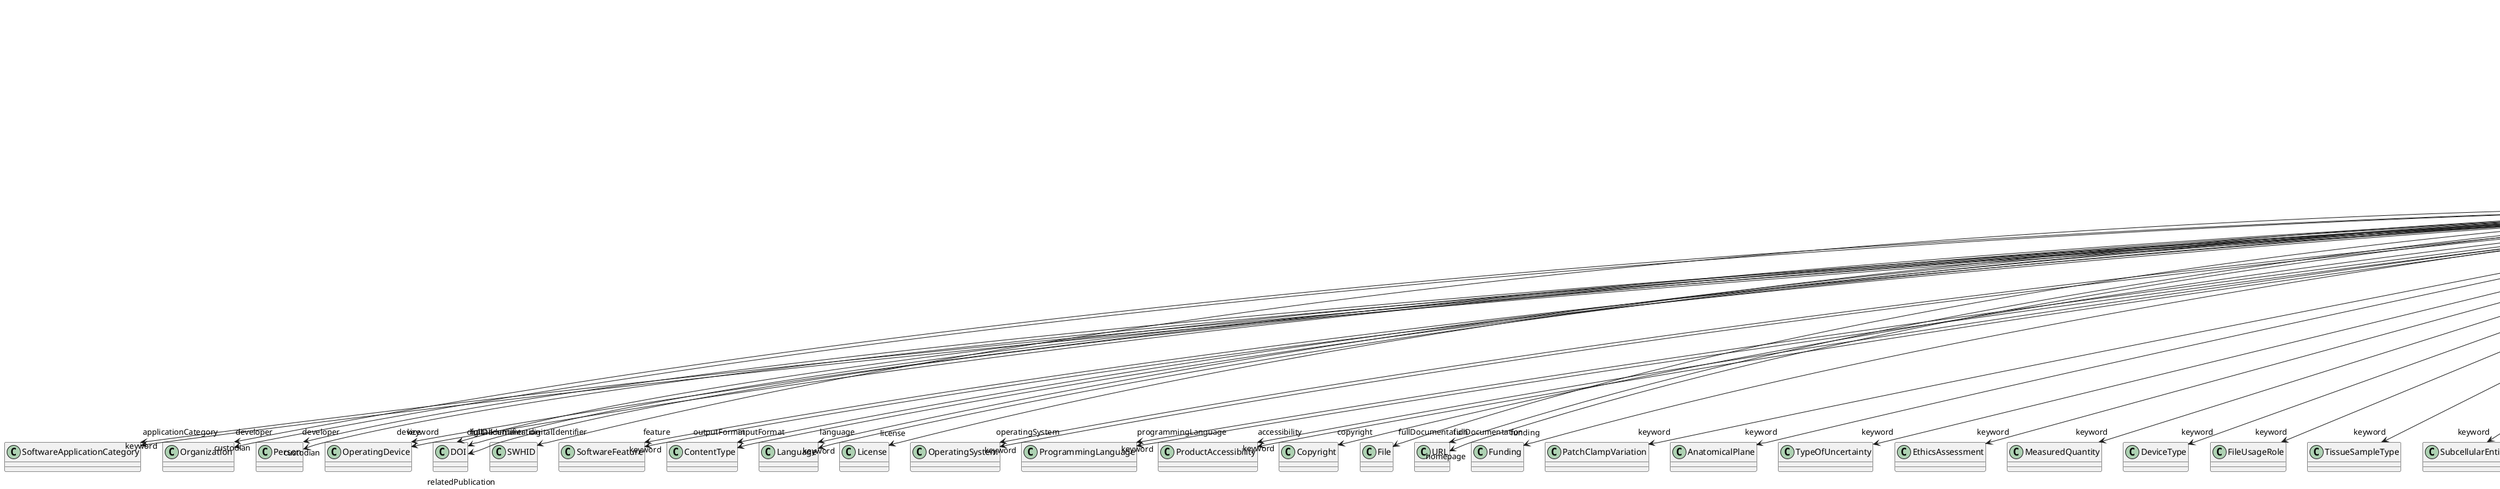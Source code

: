 @startuml
class SoftwareVersion {
+applicationCategory
+developer
+device
+digitalIdentifier
+feature
+requirement
+inputFormat
+isAlternativeVersionOf
+isNewVersionOf
+language
+license
+operatingSystem
+outputFormat
+programmingLanguage
+accessibility
+copyright
+custodian
+description
+fullDocumentation
+fullName
+funding
+homepage
+howToCite
+keyword
+otherContribution
+relatedPublication
+releaseDate
+repository
+shortName
+supportChannel
+versionIdentifier
+versionInnovation

}
SoftwareVersion -d-> "applicationCategory" SoftwareApplicationCategory
SoftwareVersion -d-> "developer" Organization
SoftwareVersion -d-> "developer" Person
SoftwareVersion -d-> "device" OperatingDevice
SoftwareVersion -d-> "digitalIdentifier" DOI
SoftwareVersion -d-> "digitalIdentifier" SWHID
SoftwareVersion -d-> "feature" SoftwareFeature
SoftwareVersion -d-> "inputFormat" ContentType
SoftwareVersion -d-> "isAlternativeVersionOf" SoftwareVersion
SoftwareVersion -d-> "isNewVersionOf" SoftwareVersion
SoftwareVersion -d-> "language" Language
SoftwareVersion -d-> "license" License
SoftwareVersion -d-> "operatingSystem" OperatingSystem
SoftwareVersion -d-> "outputFormat" ContentType
SoftwareVersion -d-> "programmingLanguage" ProgrammingLanguage
SoftwareVersion -d-> "accessibility" ProductAccessibility
SoftwareVersion -d-> "copyright" Copyright
SoftwareVersion -d-> "custodian" Organization
SoftwareVersion -d-> "custodian" Person
SoftwareVersion -d-> "fullDocumentation" DOI
SoftwareVersion -d-> "fullDocumentation" File
SoftwareVersion -d-> "fullDocumentation" URL
SoftwareVersion -d-> "funding" Funding
SoftwareVersion -d-> "homepage" URL
SoftwareVersion -d-> "keyword" PatchClampVariation
SoftwareVersion -d-> "keyword" Language
SoftwareVersion -d-> "keyword" AnatomicalPlane
SoftwareVersion -d-> "keyword" TypeOfUncertainty
SoftwareVersion -d-> "keyword" EthicsAssessment
SoftwareVersion -d-> "keyword" MeasuredQuantity
SoftwareVersion -d-> "keyword" SoftwareApplicationCategory
SoftwareVersion -d-> "keyword" DeviceType
SoftwareVersion -d-> "keyword" FileUsageRole
SoftwareVersion -d-> "keyword" ProgrammingLanguage
SoftwareVersion -d-> "keyword" TissueSampleType
SoftwareVersion -d-> "keyword" SubcellularEntity
SoftwareVersion -d-> "keyword" AnnotationType
SoftwareVersion -d-> "keyword" ActionStatusType
SoftwareVersion -d-> "keyword" GeneticStrainType
SoftwareVersion -d-> "keyword" TissueSampleAttribute
SoftwareVersion -d-> "keyword" BreedingType
SoftwareVersion -d-> "keyword" ModelAbstractionLevel
SoftwareVersion -d-> "keyword" Laterality
SoftwareVersion -d-> "keyword" StimulationApproach
SoftwareVersion -d-> "keyword" BiologicalSex
SoftwareVersion -d-> "keyword" UnitOfMeasurement
SoftwareVersion -d-> "keyword" TermSuggestion
SoftwareVersion -d-> "keyword" ModelScope
SoftwareVersion -d-> "keyword" Disease
SoftwareVersion -d-> "keyword" MetaDataModelType
SoftwareVersion -d-> "keyword" ExperimentalApproach
SoftwareVersion -d-> "keyword" AgeCategory
SoftwareVersion -d-> "keyword" OperatingDevice
SoftwareVersion -d-> "keyword" MolecularEntity
SoftwareVersion -d-> "keyword" OperatingSystem
SoftwareVersion -d-> "keyword" PreparationType
SoftwareVersion -d-> "keyword" SemanticDataType
SoftwareVersion -d-> "keyword" ContributionType
SoftwareVersion -d-> "keyword" BiologicalOrder
SoftwareVersion -d-> "keyword" CellCultureType
SoftwareVersion -d-> "keyword" ProductAccessibility
SoftwareVersion -d-> "keyword" Handedness
SoftwareVersion -d-> "keyword" AnatomicalAxesOrientation
SoftwareVersion -d-> "keyword" FileRepositoryType
SoftwareVersion -d-> "keyword" DataType
SoftwareVersion -d-> "keyword" Organ
SoftwareVersion -d-> "keyword" SoftwareFeature
SoftwareVersion -d-> "keyword" CellType
SoftwareVersion -d-> "keyword" FileBundleGrouping
SoftwareVersion -d-> "keyword" CranialWindowType
SoftwareVersion -d-> "keyword" QualitativeOverlap
SoftwareVersion -d-> "keyword" AtlasType
SoftwareVersion -d-> "keyword" SubjectAttribute
SoftwareVersion -d-> "keyword" Species
SoftwareVersion -d-> "keyword" StimulusType
SoftwareVersion -d-> "keyword" Technique
SoftwareVersion -d-> "keyword" CriteriaQualityType
SoftwareVersion -d-> "keyword" DiseaseModel
SoftwareVersion -d-> "keyword" UBERONParcellation
SoftwareVersion -d-> "keyword" Terminology
SoftwareVersion -d-> "keyword" Service
SoftwareVersion -d-> "otherContribution" Contribution
SoftwareVersion -d-> "relatedPublication" DOI
SoftwareVersion -d-> "relatedPublication" ISBN
SoftwareVersion -d-> "relatedPublication" HANDLE
SoftwareVersion -d-> "repository" FileRepository

@enduml